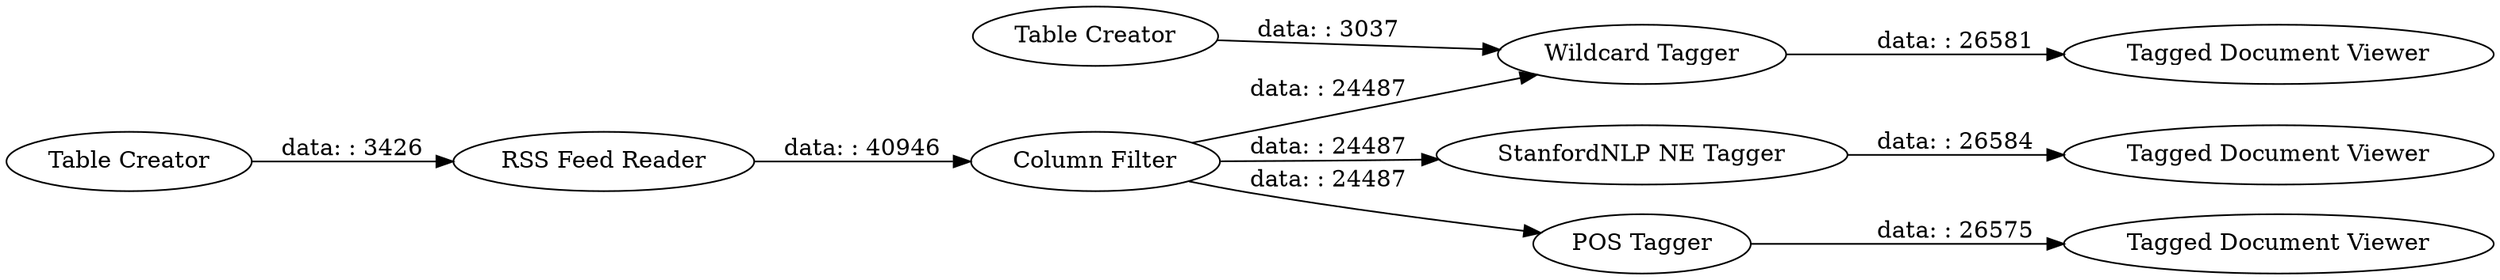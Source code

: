 digraph {
	"7607847593959757057_9" [label="StanfordNLP NE Tagger"]
	"7607847593959757057_7" [label="Tagged Document Viewer"]
	"7607847593959757057_53" [label="RSS Feed Reader"]
	"7607847593959757057_12" [label="Tagged Document Viewer"]
	"7607847593959757057_6" [label="POS Tagger"]
	"7607847593959757057_13" [label="Tagged Document Viewer"]
	"7607847593959757057_10" [label="Wildcard Tagger"]
	"7607847593959757057_60" [label="Column Filter"]
	"7607847593959757057_11" [label="Table Creator"]
	"7607847593959757057_42" [label="Table Creator"]
	"7607847593959757057_11" -> "7607847593959757057_10" [label="data: : 3037"]
	"7607847593959757057_10" -> "7607847593959757057_13" [label="data: : 26581"]
	"7607847593959757057_9" -> "7607847593959757057_12" [label="data: : 26584"]
	"7607847593959757057_60" -> "7607847593959757057_6" [label="data: : 24487"]
	"7607847593959757057_60" -> "7607847593959757057_9" [label="data: : 24487"]
	"7607847593959757057_6" -> "7607847593959757057_7" [label="data: : 26575"]
	"7607847593959757057_53" -> "7607847593959757057_60" [label="data: : 40946"]
	"7607847593959757057_42" -> "7607847593959757057_53" [label="data: : 3426"]
	"7607847593959757057_60" -> "7607847593959757057_10" [label="data: : 24487"]
	rankdir=LR
}
